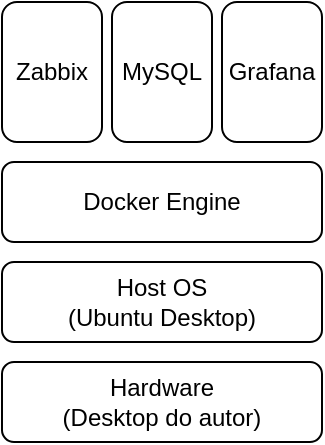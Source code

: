 <mxfile version="28.0.9">
  <diagram name="Page-1" id="qWtlDdQ_t1fBnjkW_Zxo">
    <mxGraphModel dx="786" dy="711" grid="1" gridSize="10" guides="1" tooltips="1" connect="1" arrows="1" fold="1" page="1" pageScale="1" pageWidth="827" pageHeight="1169" math="0" shadow="0">
      <root>
        <mxCell id="0" />
        <mxCell id="1" parent="0" />
        <mxCell id="is5yBYUkAZ2dMtjzCGNo-1" value="Hardware&lt;br&gt;(Desktop do autor)" style="rounded=1;whiteSpace=wrap;html=1;shadow=0;gradientDirection=south;glass=0;" parent="1" vertex="1">
          <mxGeometry x="200" y="400" width="160" height="40" as="geometry" />
        </mxCell>
        <mxCell id="is5yBYUkAZ2dMtjzCGNo-2" value="Host OS&lt;br&gt;&lt;div&gt;(Ubuntu Desktop)&lt;/div&gt;" style="rounded=1;whiteSpace=wrap;html=1;shadow=0;glass=0;" parent="1" vertex="1">
          <mxGeometry x="200" y="350" width="160" height="40" as="geometry" />
        </mxCell>
        <mxCell id="is5yBYUkAZ2dMtjzCGNo-3" value="&lt;div&gt;Zabbix&lt;/div&gt;" style="rounded=1;whiteSpace=wrap;html=1;direction=south;shadow=0;glass=0;" parent="1" vertex="1">
          <mxGeometry x="200" y="220" width="50" height="70" as="geometry" />
        </mxCell>
        <mxCell id="is5yBYUkAZ2dMtjzCGNo-5" value="MySQL" style="rounded=1;whiteSpace=wrap;html=1;direction=south;shadow=0;glass=0;" parent="1" vertex="1">
          <mxGeometry x="255" y="220" width="50" height="70" as="geometry" />
        </mxCell>
        <mxCell id="is5yBYUkAZ2dMtjzCGNo-6" value="&lt;div&gt;Grafana&lt;/div&gt;" style="rounded=1;whiteSpace=wrap;html=1;direction=south;shadow=0;glass=0;" parent="1" vertex="1">
          <mxGeometry x="310" y="220" width="50" height="70" as="geometry" />
        </mxCell>
        <mxCell id="Qf3-FYTLfyepxTUIdwEo-1" value="Docker Engine" style="rounded=1;whiteSpace=wrap;html=1;shadow=0;gradientDirection=south;glass=0;" parent="1" vertex="1">
          <mxGeometry x="200" y="300" width="160" height="40" as="geometry" />
        </mxCell>
      </root>
    </mxGraphModel>
  </diagram>
</mxfile>
